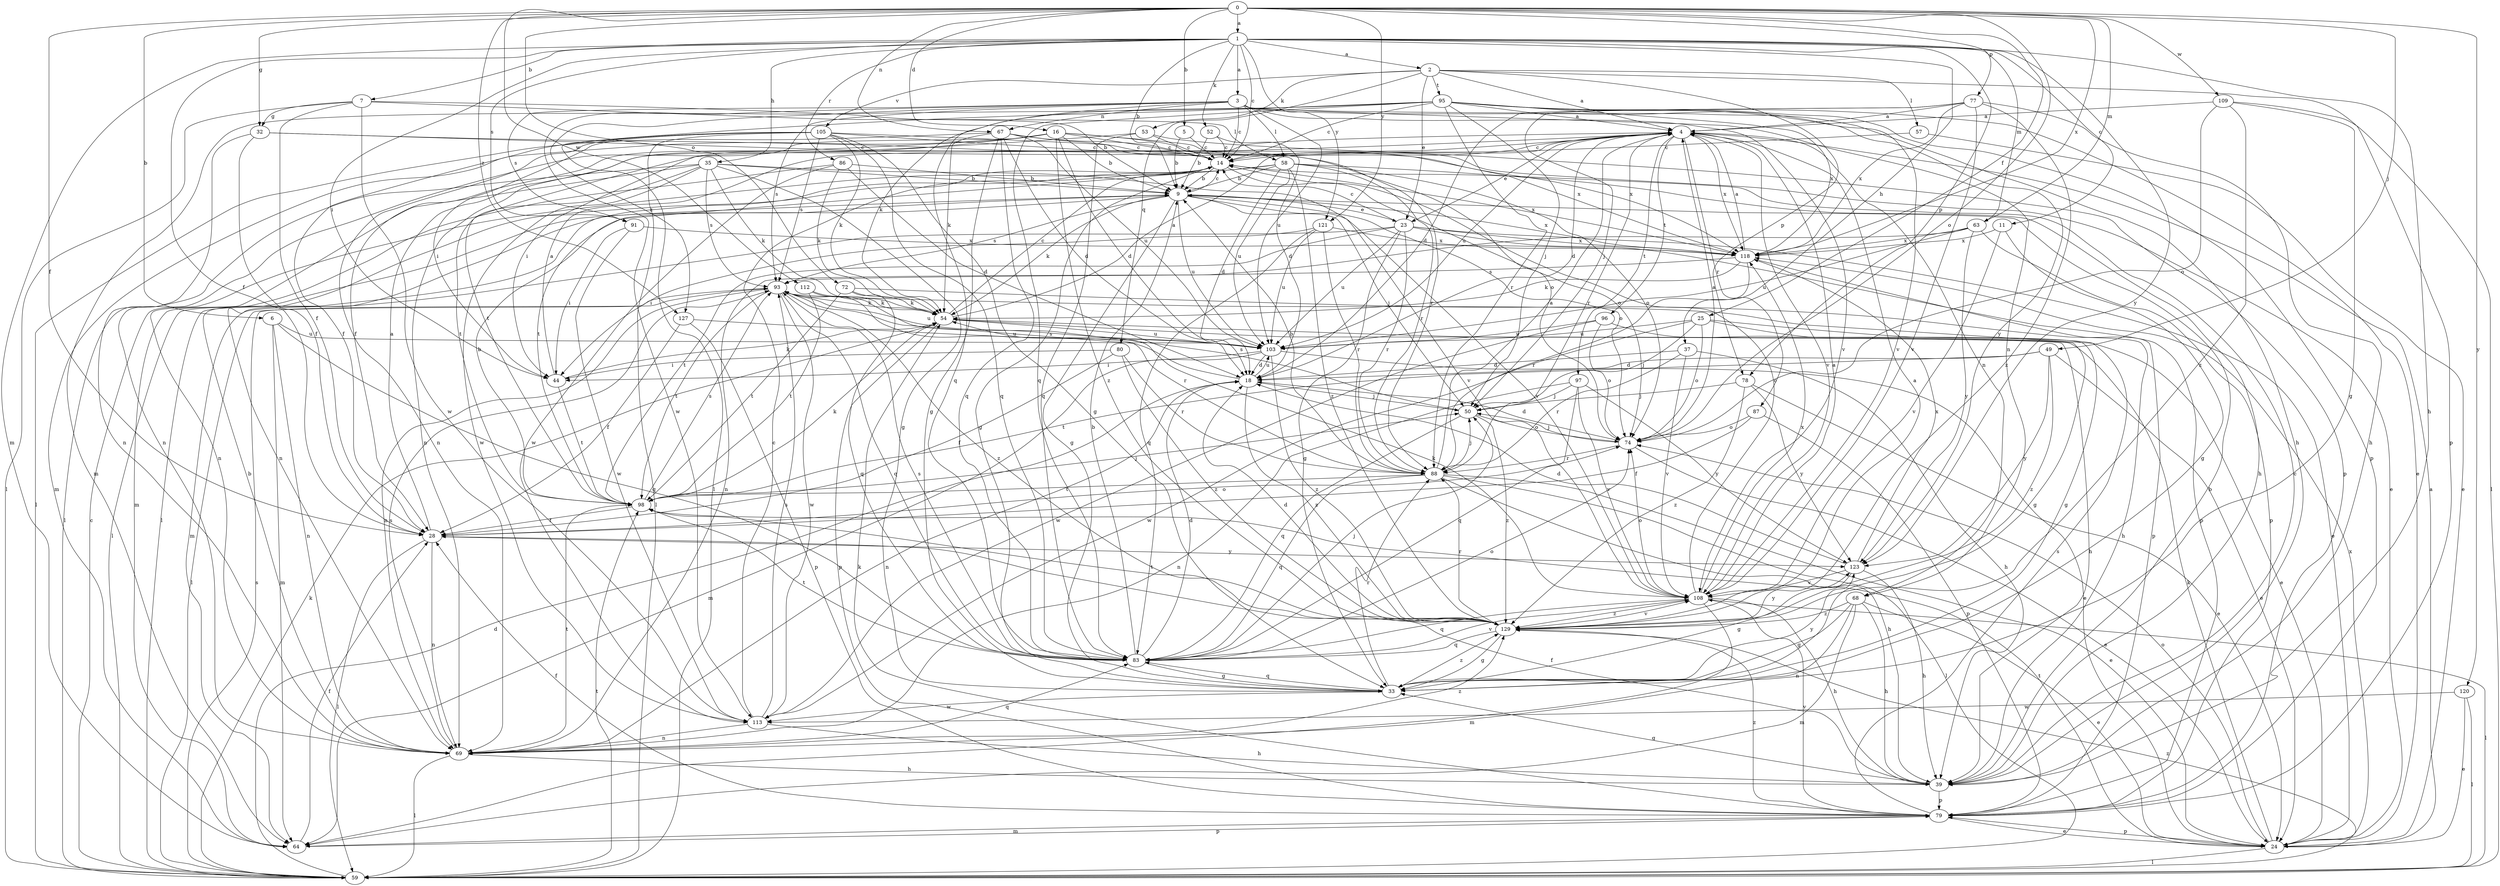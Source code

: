 strict digraph  {
0;
1;
2;
3;
4;
5;
6;
7;
9;
11;
14;
16;
18;
23;
24;
25;
28;
32;
33;
35;
37;
39;
44;
49;
50;
52;
53;
54;
57;
58;
59;
63;
64;
67;
68;
69;
72;
74;
77;
78;
79;
80;
83;
86;
87;
88;
91;
93;
95;
96;
97;
98;
103;
105;
108;
109;
112;
113;
118;
120;
121;
123;
127;
129;
0 -> 1  [label=a];
0 -> 5  [label=b];
0 -> 6  [label=b];
0 -> 16  [label=d];
0 -> 25  [label=f];
0 -> 28  [label=f];
0 -> 32  [label=g];
0 -> 49  [label=j];
0 -> 63  [label=m];
0 -> 67  [label=n];
0 -> 72  [label=o];
0 -> 74  [label=o];
0 -> 77  [label=p];
0 -> 109  [label=w];
0 -> 112  [label=w];
0 -> 118  [label=x];
0 -> 120  [label=y];
0 -> 121  [label=y];
0 -> 127  [label=z];
1 -> 2  [label=a];
1 -> 3  [label=a];
1 -> 7  [label=b];
1 -> 9  [label=b];
1 -> 11  [label=c];
1 -> 14  [label=c];
1 -> 28  [label=f];
1 -> 35  [label=h];
1 -> 37  [label=h];
1 -> 39  [label=h];
1 -> 44  [label=i];
1 -> 52  [label=k];
1 -> 63  [label=m];
1 -> 64  [label=m];
1 -> 78  [label=p];
1 -> 86  [label=r];
1 -> 91  [label=s];
1 -> 121  [label=y];
1 -> 123  [label=y];
2 -> 4  [label=a];
2 -> 23  [label=e];
2 -> 53  [label=k];
2 -> 57  [label=l];
2 -> 78  [label=p];
2 -> 79  [label=p];
2 -> 80  [label=q];
2 -> 95  [label=t];
2 -> 105  [label=v];
3 -> 14  [label=c];
3 -> 39  [label=h];
3 -> 58  [label=l];
3 -> 67  [label=n];
3 -> 68  [label=n];
3 -> 83  [label=q];
3 -> 91  [label=s];
3 -> 93  [label=s];
3 -> 103  [label=u];
3 -> 108  [label=v];
3 -> 113  [label=w];
3 -> 123  [label=y];
3 -> 127  [label=z];
4 -> 14  [label=c];
4 -> 18  [label=d];
4 -> 23  [label=e];
4 -> 68  [label=n];
4 -> 87  [label=r];
4 -> 88  [label=r];
4 -> 96  [label=t];
4 -> 97  [label=t];
4 -> 98  [label=t];
4 -> 103  [label=u];
4 -> 108  [label=v];
4 -> 118  [label=x];
5 -> 9  [label=b];
5 -> 14  [label=c];
6 -> 64  [label=m];
6 -> 69  [label=n];
6 -> 83  [label=q];
6 -> 103  [label=u];
7 -> 9  [label=b];
7 -> 28  [label=f];
7 -> 32  [label=g];
7 -> 58  [label=l];
7 -> 59  [label=l];
7 -> 113  [label=w];
9 -> 14  [label=c];
9 -> 23  [label=e];
9 -> 33  [label=g];
9 -> 50  [label=j];
9 -> 54  [label=k];
9 -> 59  [label=l];
9 -> 74  [label=o];
9 -> 93  [label=s];
9 -> 103  [label=u];
9 -> 108  [label=v];
9 -> 118  [label=x];
11 -> 33  [label=g];
11 -> 108  [label=v];
11 -> 118  [label=x];
14 -> 9  [label=b];
14 -> 33  [label=g];
14 -> 69  [label=n];
14 -> 74  [label=o];
14 -> 118  [label=x];
16 -> 9  [label=b];
16 -> 14  [label=c];
16 -> 18  [label=d];
16 -> 24  [label=e];
16 -> 28  [label=f];
16 -> 44  [label=i];
16 -> 64  [label=m];
16 -> 69  [label=n];
16 -> 118  [label=x];
16 -> 129  [label=z];
18 -> 50  [label=j];
18 -> 69  [label=n];
18 -> 93  [label=s];
18 -> 103  [label=u];
18 -> 129  [label=z];
23 -> 14  [label=c];
23 -> 24  [label=e];
23 -> 33  [label=g];
23 -> 64  [label=m];
23 -> 79  [label=p];
23 -> 88  [label=r];
23 -> 98  [label=t];
23 -> 103  [label=u];
23 -> 118  [label=x];
24 -> 4  [label=a];
24 -> 54  [label=k];
24 -> 59  [label=l];
24 -> 74  [label=o];
24 -> 79  [label=p];
24 -> 98  [label=t];
24 -> 118  [label=x];
25 -> 24  [label=e];
25 -> 33  [label=g];
25 -> 50  [label=j];
25 -> 74  [label=o];
25 -> 103  [label=u];
25 -> 113  [label=w];
28 -> 4  [label=a];
28 -> 59  [label=l];
28 -> 69  [label=n];
28 -> 74  [label=o];
28 -> 123  [label=y];
32 -> 14  [label=c];
32 -> 28  [label=f];
32 -> 69  [label=n];
32 -> 74  [label=o];
33 -> 83  [label=q];
33 -> 88  [label=r];
33 -> 113  [label=w];
33 -> 123  [label=y];
33 -> 129  [label=z];
35 -> 9  [label=b];
35 -> 33  [label=g];
35 -> 54  [label=k];
35 -> 59  [label=l];
35 -> 69  [label=n];
35 -> 93  [label=s];
35 -> 98  [label=t];
35 -> 108  [label=v];
35 -> 113  [label=w];
37 -> 18  [label=d];
37 -> 39  [label=h];
37 -> 88  [label=r];
37 -> 108  [label=v];
39 -> 9  [label=b];
39 -> 14  [label=c];
39 -> 28  [label=f];
39 -> 33  [label=g];
39 -> 79  [label=p];
44 -> 4  [label=a];
44 -> 54  [label=k];
44 -> 98  [label=t];
49 -> 18  [label=d];
49 -> 24  [label=e];
49 -> 98  [label=t];
49 -> 123  [label=y];
49 -> 129  [label=z];
50 -> 74  [label=o];
50 -> 83  [label=q];
50 -> 93  [label=s];
50 -> 129  [label=z];
52 -> 9  [label=b];
52 -> 14  [label=c];
52 -> 18  [label=d];
53 -> 14  [label=c];
53 -> 69  [label=n];
53 -> 79  [label=p];
53 -> 83  [label=q];
54 -> 4  [label=a];
54 -> 14  [label=c];
54 -> 39  [label=h];
54 -> 79  [label=p];
54 -> 103  [label=u];
57 -> 14  [label=c];
57 -> 24  [label=e];
58 -> 9  [label=b];
58 -> 18  [label=d];
58 -> 39  [label=h];
58 -> 59  [label=l];
58 -> 74  [label=o];
58 -> 88  [label=r];
58 -> 98  [label=t];
58 -> 103  [label=u];
58 -> 129  [label=z];
59 -> 14  [label=c];
59 -> 18  [label=d];
59 -> 54  [label=k];
59 -> 93  [label=s];
59 -> 98  [label=t];
59 -> 129  [label=z];
63 -> 69  [label=n];
63 -> 79  [label=p];
63 -> 103  [label=u];
63 -> 118  [label=x];
63 -> 123  [label=y];
64 -> 28  [label=f];
64 -> 79  [label=p];
67 -> 14  [label=c];
67 -> 18  [label=d];
67 -> 33  [label=g];
67 -> 54  [label=k];
67 -> 59  [label=l];
67 -> 83  [label=q];
67 -> 103  [label=u];
67 -> 118  [label=x];
68 -> 24  [label=e];
68 -> 33  [label=g];
68 -> 39  [label=h];
68 -> 64  [label=m];
68 -> 69  [label=n];
68 -> 129  [label=z];
69 -> 9  [label=b];
69 -> 39  [label=h];
69 -> 59  [label=l];
69 -> 83  [label=q];
69 -> 93  [label=s];
69 -> 98  [label=t];
69 -> 129  [label=z];
72 -> 39  [label=h];
72 -> 54  [label=k];
72 -> 83  [label=q];
72 -> 98  [label=t];
74 -> 4  [label=a];
74 -> 18  [label=d];
74 -> 24  [label=e];
74 -> 50  [label=j];
74 -> 88  [label=r];
77 -> 4  [label=a];
77 -> 18  [label=d];
77 -> 39  [label=h];
77 -> 50  [label=j];
77 -> 108  [label=v];
77 -> 118  [label=x];
77 -> 129  [label=z];
78 -> 24  [label=e];
78 -> 50  [label=j];
78 -> 123  [label=y];
78 -> 129  [label=z];
79 -> 24  [label=e];
79 -> 28  [label=f];
79 -> 54  [label=k];
79 -> 64  [label=m];
79 -> 93  [label=s];
79 -> 108  [label=v];
79 -> 129  [label=z];
80 -> 28  [label=f];
80 -> 44  [label=i];
80 -> 88  [label=r];
80 -> 129  [label=z];
83 -> 9  [label=b];
83 -> 18  [label=d];
83 -> 33  [label=g];
83 -> 50  [label=j];
83 -> 74  [label=o];
83 -> 93  [label=s];
83 -> 98  [label=t];
83 -> 108  [label=v];
86 -> 9  [label=b];
86 -> 18  [label=d];
86 -> 54  [label=k];
86 -> 64  [label=m];
86 -> 113  [label=w];
87 -> 28  [label=f];
87 -> 74  [label=o];
87 -> 79  [label=p];
88 -> 4  [label=a];
88 -> 9  [label=b];
88 -> 24  [label=e];
88 -> 39  [label=h];
88 -> 50  [label=j];
88 -> 59  [label=l];
88 -> 83  [label=q];
88 -> 98  [label=t];
91 -> 44  [label=i];
91 -> 113  [label=w];
91 -> 118  [label=x];
93 -> 54  [label=k];
93 -> 59  [label=l];
93 -> 69  [label=n];
93 -> 83  [label=q];
93 -> 98  [label=t];
93 -> 103  [label=u];
93 -> 113  [label=w];
93 -> 129  [label=z];
95 -> 4  [label=a];
95 -> 14  [label=c];
95 -> 24  [label=e];
95 -> 50  [label=j];
95 -> 54  [label=k];
95 -> 59  [label=l];
95 -> 64  [label=m];
95 -> 79  [label=p];
95 -> 83  [label=q];
95 -> 88  [label=r];
95 -> 108  [label=v];
95 -> 118  [label=x];
96 -> 33  [label=g];
96 -> 74  [label=o];
96 -> 103  [label=u];
96 -> 113  [label=w];
97 -> 50  [label=j];
97 -> 69  [label=n];
97 -> 83  [label=q];
97 -> 108  [label=v];
97 -> 123  [label=y];
98 -> 9  [label=b];
98 -> 28  [label=f];
98 -> 50  [label=j];
98 -> 54  [label=k];
98 -> 93  [label=s];
103 -> 18  [label=d];
103 -> 24  [label=e];
103 -> 44  [label=i];
103 -> 64  [label=m];
103 -> 129  [label=z];
105 -> 14  [label=c];
105 -> 28  [label=f];
105 -> 33  [label=g];
105 -> 44  [label=i];
105 -> 54  [label=k];
105 -> 59  [label=l];
105 -> 69  [label=n];
105 -> 83  [label=q];
105 -> 88  [label=r];
105 -> 93  [label=s];
108 -> 4  [label=a];
108 -> 14  [label=c];
108 -> 39  [label=h];
108 -> 54  [label=k];
108 -> 59  [label=l];
108 -> 64  [label=m];
108 -> 74  [label=o];
108 -> 83  [label=q];
108 -> 118  [label=x];
108 -> 129  [label=z];
109 -> 4  [label=a];
109 -> 33  [label=g];
109 -> 59  [label=l];
109 -> 74  [label=o];
109 -> 129  [label=z];
112 -> 54  [label=k];
112 -> 88  [label=r];
112 -> 98  [label=t];
113 -> 14  [label=c];
113 -> 39  [label=h];
113 -> 69  [label=n];
113 -> 93  [label=s];
118 -> 4  [label=a];
118 -> 54  [label=k];
118 -> 79  [label=p];
118 -> 88  [label=r];
118 -> 93  [label=s];
120 -> 24  [label=e];
120 -> 59  [label=l];
120 -> 113  [label=w];
121 -> 44  [label=i];
121 -> 83  [label=q];
121 -> 88  [label=r];
121 -> 103  [label=u];
121 -> 118  [label=x];
123 -> 18  [label=d];
123 -> 33  [label=g];
123 -> 39  [label=h];
123 -> 108  [label=v];
123 -> 118  [label=x];
127 -> 28  [label=f];
127 -> 79  [label=p];
127 -> 103  [label=u];
129 -> 4  [label=a];
129 -> 18  [label=d];
129 -> 33  [label=g];
129 -> 83  [label=q];
129 -> 88  [label=r];
129 -> 98  [label=t];
129 -> 108  [label=v];
129 -> 123  [label=y];
}
